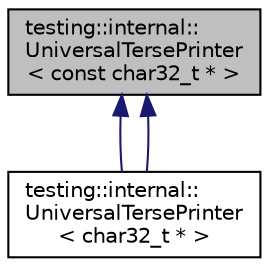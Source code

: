 digraph "testing::internal::UniversalTersePrinter&lt; const char32_t * &gt;"
{
 // LATEX_PDF_SIZE
  edge [fontname="Helvetica",fontsize="10",labelfontname="Helvetica",labelfontsize="10"];
  node [fontname="Helvetica",fontsize="10",shape=record];
  Node1 [label="testing::internal::\lUniversalTersePrinter\l\< const char32_t * \>",height=0.2,width=0.4,color="black", fillcolor="grey75", style="filled", fontcolor="black",tooltip=" "];
  Node1 -> Node2 [dir="back",color="midnightblue",fontsize="10",style="solid",fontname="Helvetica"];
  Node2 [label="testing::internal::\lUniversalTersePrinter\l\< char32_t * \>",height=0.2,width=0.4,color="black", fillcolor="white", style="filled",URL="$classtesting_1_1internal_1_1UniversalTersePrinter_3_01char32__t_01_5_01_4.html",tooltip=" "];
  Node1 -> Node2 [dir="back",color="midnightblue",fontsize="10",style="solid",fontname="Helvetica"];
}
